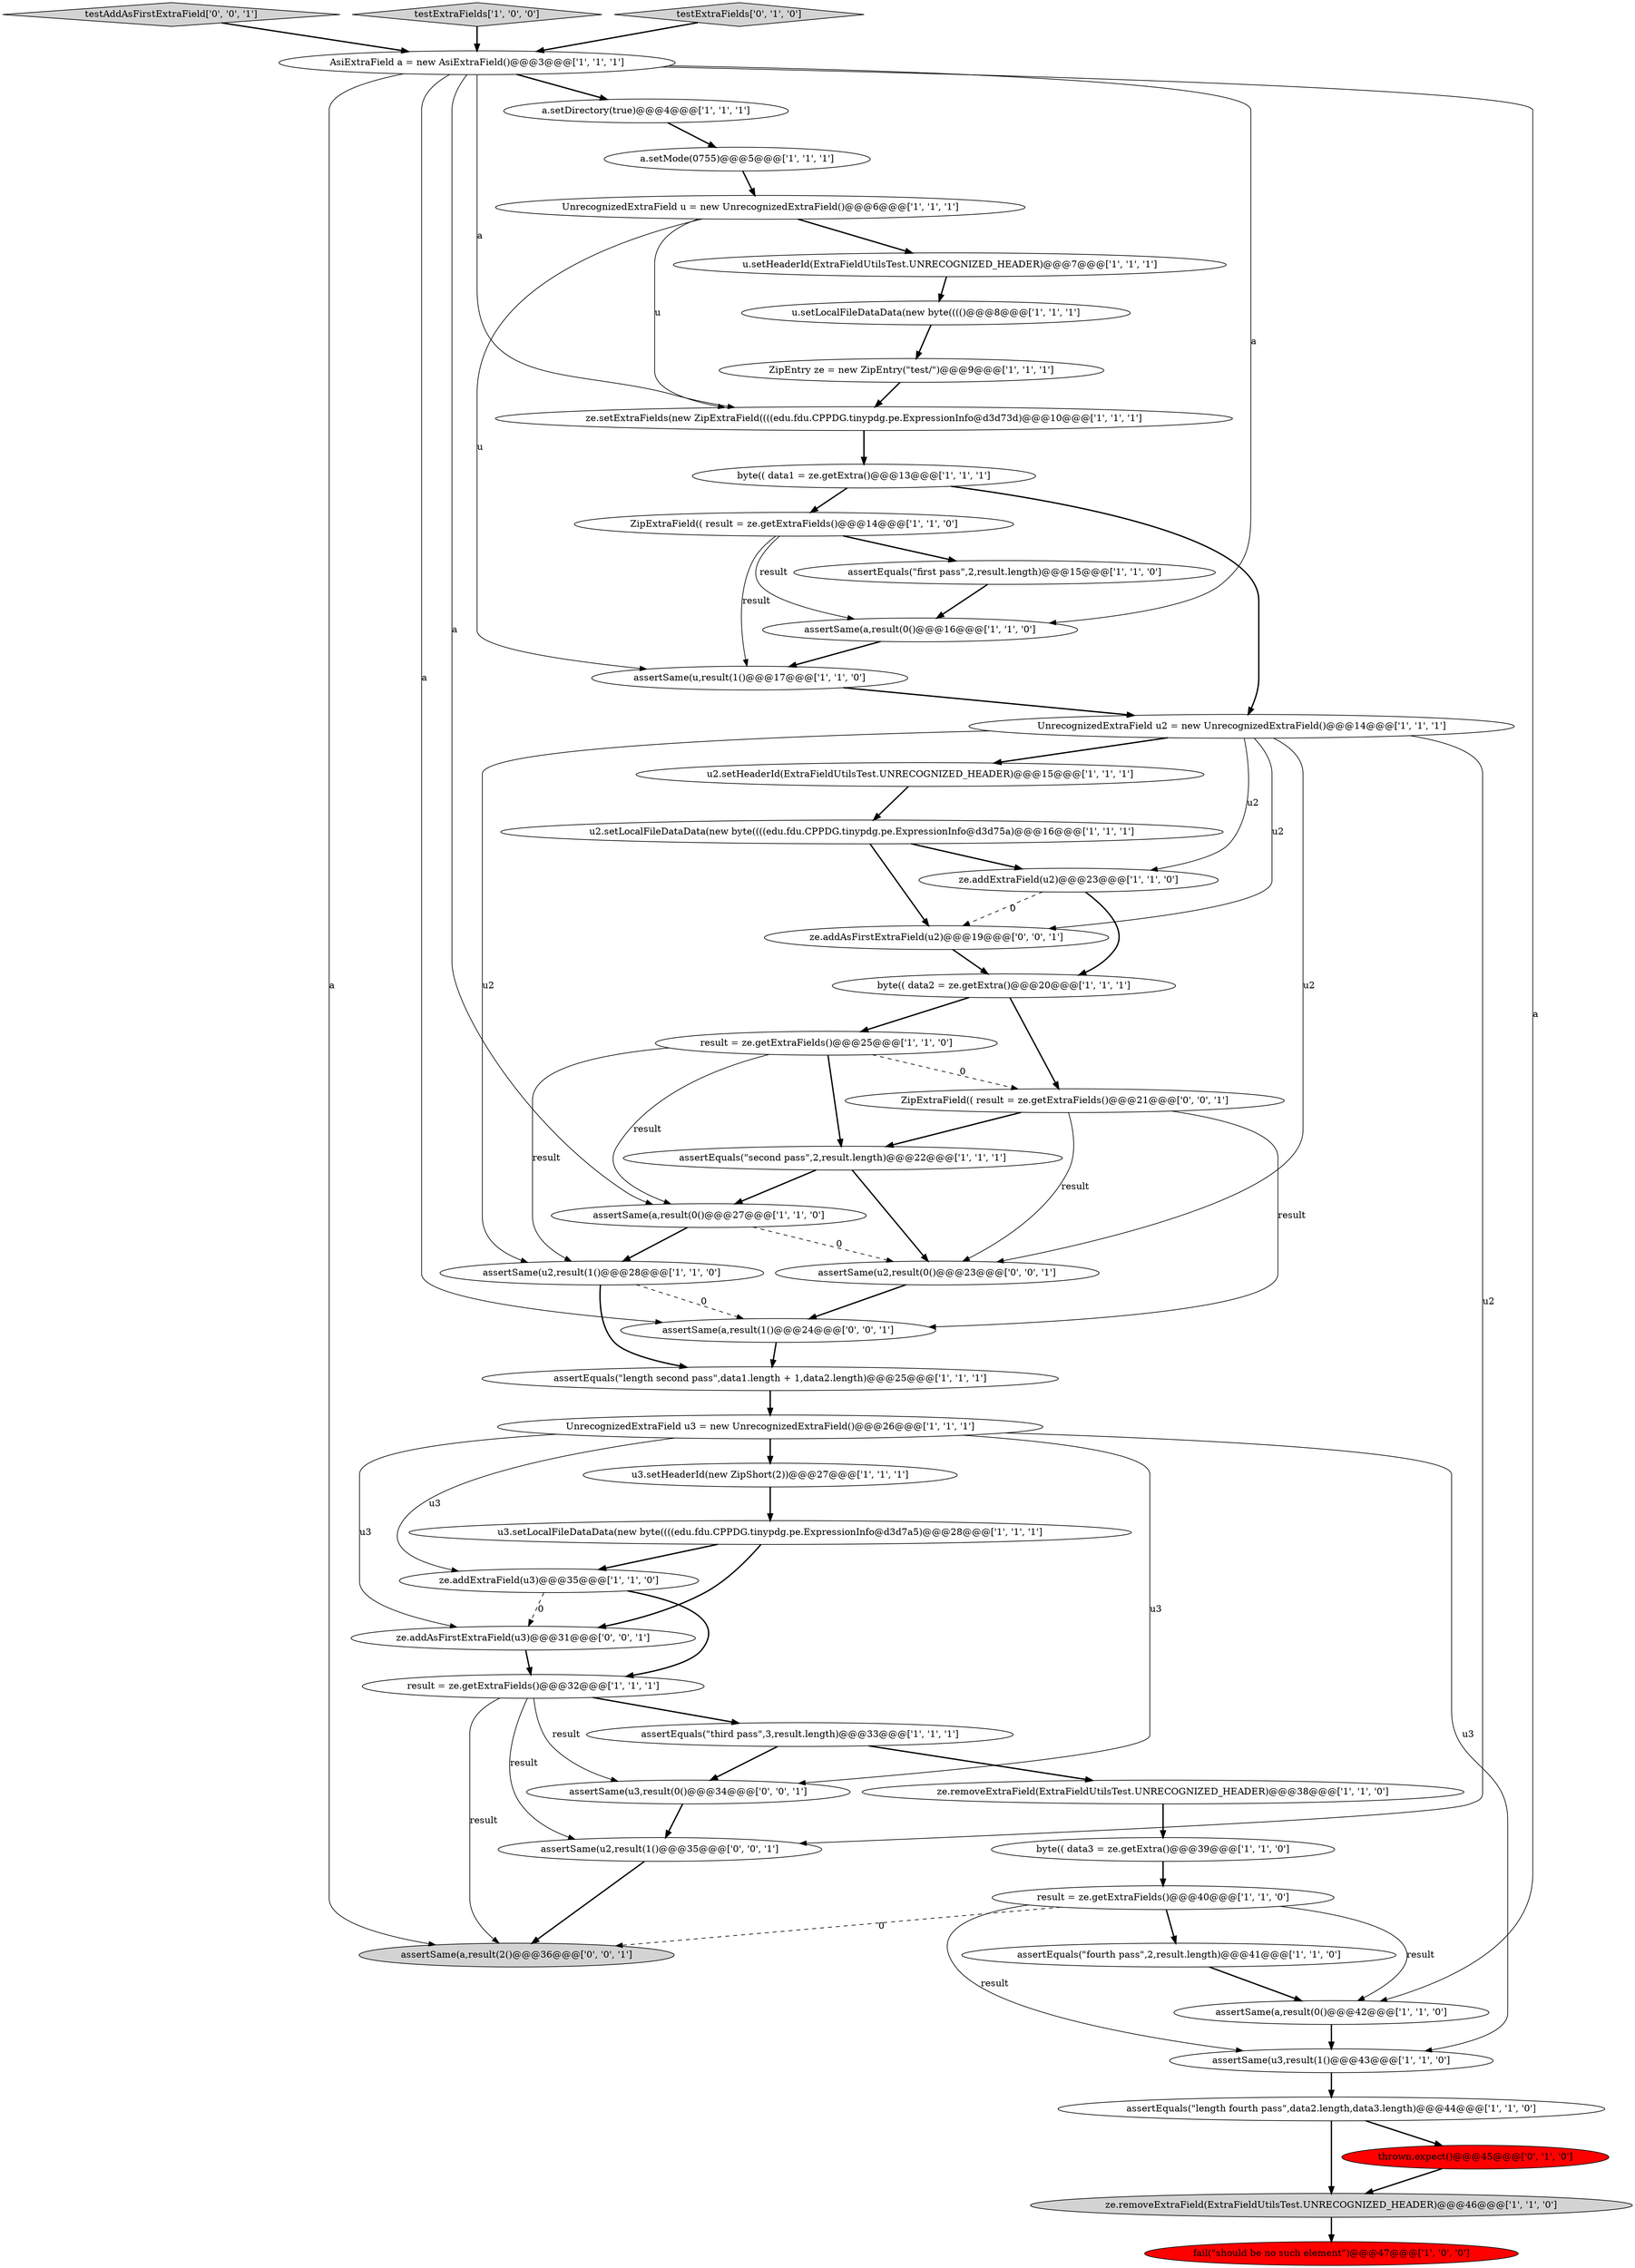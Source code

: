 digraph {
4 [style = filled, label = "ze.removeExtraField(ExtraFieldUtilsTest.UNRECOGNIZED_HEADER)@@@46@@@['1', '1', '0']", fillcolor = lightgray, shape = ellipse image = "AAA0AAABBB1BBB"];
21 [style = filled, label = "assertSame(u3,result(1()@@@43@@@['1', '1', '0']", fillcolor = white, shape = ellipse image = "AAA0AAABBB1BBB"];
42 [style = filled, label = "ze.addAsFirstExtraField(u2)@@@19@@@['0', '0', '1']", fillcolor = white, shape = ellipse image = "AAA0AAABBB3BBB"];
25 [style = filled, label = "ze.addExtraField(u3)@@@35@@@['1', '1', '0']", fillcolor = white, shape = ellipse image = "AAA0AAABBB1BBB"];
38 [style = filled, label = "assertEquals(\"length fourth pass\",data2.length,data3.length)@@@44@@@['1', '1', '0']", fillcolor = white, shape = ellipse image = "AAA0AAABBB1BBB"];
23 [style = filled, label = "assertSame(u2,result(1()@@@28@@@['1', '1', '0']", fillcolor = white, shape = ellipse image = "AAA0AAABBB1BBB"];
26 [style = filled, label = "u2.setHeaderId(ExtraFieldUtilsTest.UNRECOGNIZED_HEADER)@@@15@@@['1', '1', '1']", fillcolor = white, shape = ellipse image = "AAA0AAABBB1BBB"];
37 [style = filled, label = "assertSame(a,result(0()@@@27@@@['1', '1', '0']", fillcolor = white, shape = ellipse image = "AAA0AAABBB1BBB"];
43 [style = filled, label = "ZipExtraField(( result = ze.getExtraFields()@@@21@@@['0', '0', '1']", fillcolor = white, shape = ellipse image = "AAA0AAABBB3BBB"];
16 [style = filled, label = "UnrecognizedExtraField u = new UnrecognizedExtraField()@@@6@@@['1', '1', '1']", fillcolor = white, shape = ellipse image = "AAA0AAABBB1BBB"];
44 [style = filled, label = "assertSame(u2,result(0()@@@23@@@['0', '0', '1']", fillcolor = white, shape = ellipse image = "AAA0AAABBB3BBB"];
10 [style = filled, label = "ZipExtraField(( result = ze.getExtraFields()@@@14@@@['1', '1', '0']", fillcolor = white, shape = ellipse image = "AAA0AAABBB1BBB"];
29 [style = filled, label = "u.setLocalFileDataData(new byte(((()@@@8@@@['1', '1', '1']", fillcolor = white, shape = ellipse image = "AAA0AAABBB1BBB"];
24 [style = filled, label = "assertSame(a,result(0()@@@42@@@['1', '1', '0']", fillcolor = white, shape = ellipse image = "AAA0AAABBB1BBB"];
30 [style = filled, label = "ZipEntry ze = new ZipEntry(\"test/\")@@@9@@@['1', '1', '1']", fillcolor = white, shape = ellipse image = "AAA0AAABBB1BBB"];
18 [style = filled, label = "u2.setLocalFileDataData(new byte((((edu.fdu.CPPDG.tinypdg.pe.ExpressionInfo@d3d75a)@@@16@@@['1', '1', '1']", fillcolor = white, shape = ellipse image = "AAA0AAABBB1BBB"];
6 [style = filled, label = "fail(\"should be no such element\")@@@47@@@['1', '0', '0']", fillcolor = red, shape = ellipse image = "AAA1AAABBB1BBB"];
17 [style = filled, label = "AsiExtraField a = new AsiExtraField()@@@3@@@['1', '1', '1']", fillcolor = white, shape = ellipse image = "AAA0AAABBB1BBB"];
32 [style = filled, label = "result = ze.getExtraFields()@@@32@@@['1', '1', '1']", fillcolor = white, shape = ellipse image = "AAA0AAABBB1BBB"];
22 [style = filled, label = "assertEquals(\"first pass\",2,result.length)@@@15@@@['1', '1', '0']", fillcolor = white, shape = ellipse image = "AAA0AAABBB1BBB"];
45 [style = filled, label = "testAddAsFirstExtraField['0', '0', '1']", fillcolor = lightgray, shape = diamond image = "AAA0AAABBB3BBB"];
7 [style = filled, label = "result = ze.getExtraFields()@@@40@@@['1', '1', '0']", fillcolor = white, shape = ellipse image = "AAA0AAABBB1BBB"];
35 [style = filled, label = "testExtraFields['1', '0', '0']", fillcolor = lightgray, shape = diamond image = "AAA0AAABBB1BBB"];
5 [style = filled, label = "u3.setLocalFileDataData(new byte((((edu.fdu.CPPDG.tinypdg.pe.ExpressionInfo@d3d7a5)@@@28@@@['1', '1', '1']", fillcolor = white, shape = ellipse image = "AAA0AAABBB1BBB"];
41 [style = filled, label = "assertSame(a,result(1()@@@24@@@['0', '0', '1']", fillcolor = white, shape = ellipse image = "AAA0AAABBB3BBB"];
31 [style = filled, label = "assertEquals(\"length second pass\",data1.length + 1,data2.length)@@@25@@@['1', '1', '1']", fillcolor = white, shape = ellipse image = "AAA0AAABBB1BBB"];
9 [style = filled, label = "u.setHeaderId(ExtraFieldUtilsTest.UNRECOGNIZED_HEADER)@@@7@@@['1', '1', '1']", fillcolor = white, shape = ellipse image = "AAA0AAABBB1BBB"];
28 [style = filled, label = "u3.setHeaderId(new ZipShort(2))@@@27@@@['1', '1', '1']", fillcolor = white, shape = ellipse image = "AAA0AAABBB1BBB"];
34 [style = filled, label = "ze.addExtraField(u2)@@@23@@@['1', '1', '0']", fillcolor = white, shape = ellipse image = "AAA0AAABBB1BBB"];
11 [style = filled, label = "assertSame(u,result(1()@@@17@@@['1', '1', '0']", fillcolor = white, shape = ellipse image = "AAA0AAABBB1BBB"];
13 [style = filled, label = "a.setDirectory(true)@@@4@@@['1', '1', '1']", fillcolor = white, shape = ellipse image = "AAA0AAABBB1BBB"];
36 [style = filled, label = "ze.setExtraFields(new ZipExtraField((((edu.fdu.CPPDG.tinypdg.pe.ExpressionInfo@d3d73d)@@@10@@@['1', '1', '1']", fillcolor = white, shape = ellipse image = "AAA0AAABBB1BBB"];
3 [style = filled, label = "result = ze.getExtraFields()@@@25@@@['1', '1', '0']", fillcolor = white, shape = ellipse image = "AAA0AAABBB1BBB"];
46 [style = filled, label = "assertSame(u2,result(1()@@@35@@@['0', '0', '1']", fillcolor = white, shape = ellipse image = "AAA0AAABBB3BBB"];
0 [style = filled, label = "ze.removeExtraField(ExtraFieldUtilsTest.UNRECOGNIZED_HEADER)@@@38@@@['1', '1', '0']", fillcolor = white, shape = ellipse image = "AAA0AAABBB1BBB"];
33 [style = filled, label = "assertSame(a,result(0()@@@16@@@['1', '1', '0']", fillcolor = white, shape = ellipse image = "AAA0AAABBB1BBB"];
15 [style = filled, label = "assertEquals(\"fourth pass\",2,result.length)@@@41@@@['1', '1', '0']", fillcolor = white, shape = ellipse image = "AAA0AAABBB1BBB"];
8 [style = filled, label = "UnrecognizedExtraField u3 = new UnrecognizedExtraField()@@@26@@@['1', '1', '1']", fillcolor = white, shape = ellipse image = "AAA0AAABBB1BBB"];
12 [style = filled, label = "assertEquals(\"second pass\",2,result.length)@@@22@@@['1', '1', '1']", fillcolor = white, shape = ellipse image = "AAA0AAABBB1BBB"];
39 [style = filled, label = "testExtraFields['0', '1', '0']", fillcolor = lightgray, shape = diamond image = "AAA0AAABBB2BBB"];
49 [style = filled, label = "assertSame(a,result(2()@@@36@@@['0', '0', '1']", fillcolor = lightgray, shape = ellipse image = "AAA0AAABBB3BBB"];
40 [style = filled, label = "thrown.expect()@@@45@@@['0', '1', '0']", fillcolor = red, shape = ellipse image = "AAA1AAABBB2BBB"];
48 [style = filled, label = "assertSame(u3,result(0()@@@34@@@['0', '0', '1']", fillcolor = white, shape = ellipse image = "AAA0AAABBB3BBB"];
27 [style = filled, label = "byte(( data2 = ze.getExtra()@@@20@@@['1', '1', '1']", fillcolor = white, shape = ellipse image = "AAA0AAABBB1BBB"];
2 [style = filled, label = "UnrecognizedExtraField u2 = new UnrecognizedExtraField()@@@14@@@['1', '1', '1']", fillcolor = white, shape = ellipse image = "AAA0AAABBB1BBB"];
1 [style = filled, label = "byte(( data1 = ze.getExtra()@@@13@@@['1', '1', '1']", fillcolor = white, shape = ellipse image = "AAA0AAABBB1BBB"];
14 [style = filled, label = "a.setMode(0755)@@@5@@@['1', '1', '1']", fillcolor = white, shape = ellipse image = "AAA0AAABBB1BBB"];
19 [style = filled, label = "byte(( data3 = ze.getExtra()@@@39@@@['1', '1', '0']", fillcolor = white, shape = ellipse image = "AAA0AAABBB1BBB"];
20 [style = filled, label = "assertEquals(\"third pass\",3,result.length)@@@33@@@['1', '1', '1']", fillcolor = white, shape = ellipse image = "AAA0AAABBB1BBB"];
47 [style = filled, label = "ze.addAsFirstExtraField(u3)@@@31@@@['0', '0', '1']", fillcolor = white, shape = ellipse image = "AAA0AAABBB3BBB"];
40->4 [style = bold, label=""];
2->26 [style = bold, label=""];
43->44 [style = solid, label="result"];
12->44 [style = bold, label=""];
29->30 [style = bold, label=""];
10->33 [style = solid, label="result"];
20->0 [style = bold, label=""];
7->49 [style = dashed, label="0"];
38->4 [style = bold, label=""];
2->44 [style = solid, label="u2"];
30->36 [style = bold, label=""];
21->38 [style = bold, label=""];
3->37 [style = solid, label="result"];
33->11 [style = bold, label=""];
24->21 [style = bold, label=""];
20->48 [style = bold, label=""];
2->34 [style = solid, label="u2"];
45->17 [style = bold, label=""];
17->33 [style = solid, label="a"];
9->29 [style = bold, label=""];
13->14 [style = bold, label=""];
32->20 [style = bold, label=""];
16->9 [style = bold, label=""];
32->46 [style = solid, label="result"];
14->16 [style = bold, label=""];
17->24 [style = solid, label="a"];
8->28 [style = bold, label=""];
43->41 [style = solid, label="result"];
22->33 [style = bold, label=""];
17->41 [style = solid, label="a"];
28->5 [style = bold, label=""];
0->19 [style = bold, label=""];
7->24 [style = solid, label="result"];
12->37 [style = bold, label=""];
5->25 [style = bold, label=""];
43->12 [style = bold, label=""];
44->41 [style = bold, label=""];
35->17 [style = bold, label=""];
17->37 [style = solid, label="a"];
23->31 [style = bold, label=""];
27->43 [style = bold, label=""];
3->23 [style = solid, label="result"];
18->34 [style = bold, label=""];
25->47 [style = dashed, label="0"];
8->47 [style = solid, label="u3"];
3->12 [style = bold, label=""];
8->48 [style = solid, label="u3"];
16->11 [style = solid, label="u"];
48->46 [style = bold, label=""];
47->32 [style = bold, label=""];
39->17 [style = bold, label=""];
7->21 [style = solid, label="result"];
7->15 [style = bold, label=""];
42->27 [style = bold, label=""];
41->31 [style = bold, label=""];
17->13 [style = bold, label=""];
1->2 [style = bold, label=""];
38->40 [style = bold, label=""];
34->27 [style = bold, label=""];
31->8 [style = bold, label=""];
34->42 [style = dashed, label="0"];
8->21 [style = solid, label="u3"];
10->22 [style = bold, label=""];
4->6 [style = bold, label=""];
46->49 [style = bold, label=""];
27->3 [style = bold, label=""];
2->23 [style = solid, label="u2"];
25->32 [style = bold, label=""];
2->42 [style = solid, label="u2"];
17->49 [style = solid, label="a"];
37->23 [style = bold, label=""];
36->1 [style = bold, label=""];
11->2 [style = bold, label=""];
16->36 [style = solid, label="u"];
5->47 [style = bold, label=""];
8->25 [style = solid, label="u3"];
15->24 [style = bold, label=""];
3->43 [style = dashed, label="0"];
32->49 [style = solid, label="result"];
23->41 [style = dashed, label="0"];
37->44 [style = dashed, label="0"];
10->11 [style = solid, label="result"];
1->10 [style = bold, label=""];
17->36 [style = solid, label="a"];
19->7 [style = bold, label=""];
32->48 [style = solid, label="result"];
2->46 [style = solid, label="u2"];
26->18 [style = bold, label=""];
18->42 [style = bold, label=""];
}
